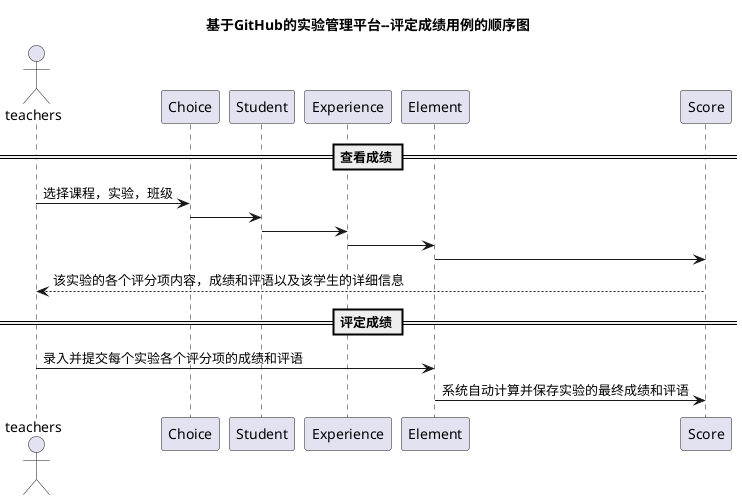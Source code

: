 @startuml
title 基于GitHub的实验管理平台--评定成绩用例的顺序图
actor teachers
== 查看成绩 ==
teachers -> Choice : 选择课程，实验，班级
Choice -> Student :
Student -> Experience
Experience -> Element
Element -> Score
Score --> teachers:该实验的各个评分项内容，成绩和评语以及该学生的详细信息
== 评定成绩 ==
teachers -> Element : 录入并提交每个实验各个评分项的成绩和评语
Element -> Score : 系统自动计算并保存实验的最终成绩和评语
@enduml